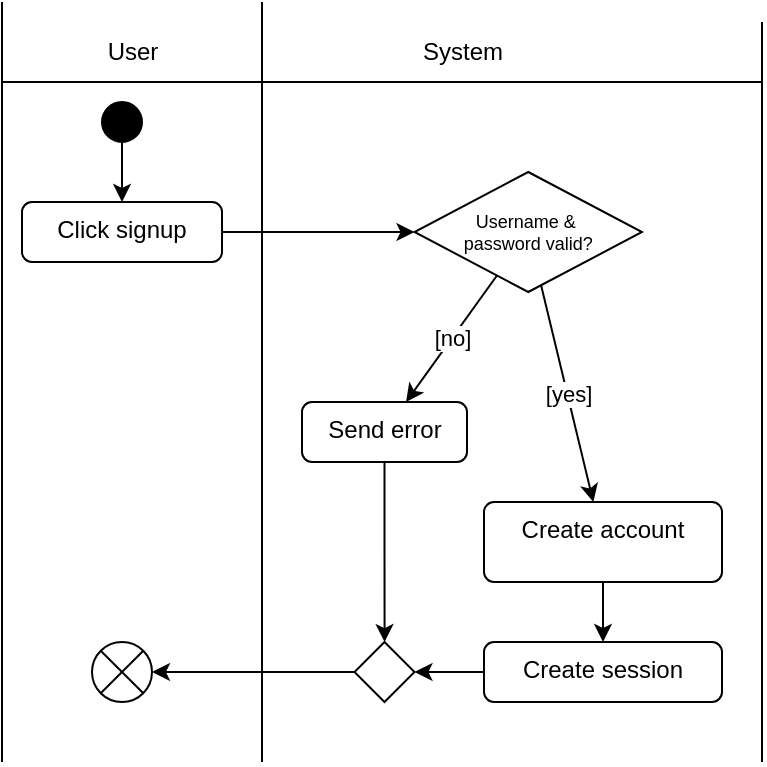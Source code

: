 <mxfile version="28.1.2">
  <diagram name="Page-1" id="Yr4BOMMFlqmh8c5RuyGG">
    <mxGraphModel dx="983" dy="570" grid="1" gridSize="10" guides="1" tooltips="1" connect="1" arrows="1" fold="1" page="1" pageScale="1" pageWidth="827" pageHeight="1169" math="0" shadow="0">
      <root>
        <mxCell id="0" />
        <mxCell id="1" parent="0" />
        <mxCell id="x9LDlvA2faZpsrg1kULh-1" value="User" style="text;html=1;align=center;verticalAlign=middle;resizable=0;points=[];autosize=1;strokeColor=none;fillColor=none;" parent="1" vertex="1">
          <mxGeometry x="120" y="90" width="50" height="30" as="geometry" />
        </mxCell>
        <mxCell id="x9LDlvA2faZpsrg1kULh-2" value="System" style="text;html=1;align=center;verticalAlign=middle;resizable=0;points=[];autosize=1;strokeColor=none;fillColor=none;" parent="1" vertex="1">
          <mxGeometry x="280" y="90" width="60" height="30" as="geometry" />
        </mxCell>
        <mxCell id="x9LDlvA2faZpsrg1kULh-3" value="" style="endArrow=none;html=1;rounded=0;" parent="1" edge="1">
          <mxGeometry width="50" height="50" relative="1" as="geometry">
            <mxPoint x="80" y="460" as="sourcePoint" />
            <mxPoint x="80" y="80" as="targetPoint" />
          </mxGeometry>
        </mxCell>
        <mxCell id="x9LDlvA2faZpsrg1kULh-4" value="" style="endArrow=none;html=1;rounded=0;" parent="1" edge="1">
          <mxGeometry width="50" height="50" relative="1" as="geometry">
            <mxPoint x="210" y="460" as="sourcePoint" />
            <mxPoint x="210" y="80" as="targetPoint" />
          </mxGeometry>
        </mxCell>
        <mxCell id="x9LDlvA2faZpsrg1kULh-5" value="" style="endArrow=none;html=1;rounded=0;" parent="1" edge="1">
          <mxGeometry width="50" height="50" relative="1" as="geometry">
            <mxPoint x="460" y="460" as="sourcePoint" />
            <mxPoint x="460" y="90" as="targetPoint" />
          </mxGeometry>
        </mxCell>
        <mxCell id="x9LDlvA2faZpsrg1kULh-6" value="" style="endArrow=none;html=1;rounded=0;" parent="1" edge="1">
          <mxGeometry width="50" height="50" relative="1" as="geometry">
            <mxPoint x="460" y="120" as="sourcePoint" />
            <mxPoint x="80" y="120" as="targetPoint" />
          </mxGeometry>
        </mxCell>
        <mxCell id="x9LDlvA2faZpsrg1kULh-14" style="edgeStyle=orthogonalEdgeStyle;rounded=0;orthogonalLoop=1;jettySize=auto;html=1;" parent="1" source="x9LDlvA2faZpsrg1kULh-7" target="x9LDlvA2faZpsrg1kULh-8" edge="1">
          <mxGeometry relative="1" as="geometry" />
        </mxCell>
        <mxCell id="x9LDlvA2faZpsrg1kULh-7" value="" style="ellipse;fillColor=strokeColor;html=1;" parent="1" vertex="1">
          <mxGeometry x="130" y="130" width="20" height="20" as="geometry" />
        </mxCell>
        <mxCell id="nB-pUxek_xGMYTWYIG6n-1" style="edgeStyle=orthogonalEdgeStyle;rounded=0;orthogonalLoop=1;jettySize=auto;html=1;" edge="1" parent="1" source="x9LDlvA2faZpsrg1kULh-8" target="x9LDlvA2faZpsrg1kULh-10">
          <mxGeometry relative="1" as="geometry" />
        </mxCell>
        <mxCell id="x9LDlvA2faZpsrg1kULh-8" value="Click signup" style="html=1;align=center;verticalAlign=top;rounded=1;absoluteArcSize=1;arcSize=10;dashed=0;whiteSpace=wrap;" parent="1" vertex="1">
          <mxGeometry x="90" y="180" width="100" height="30" as="geometry" />
        </mxCell>
        <mxCell id="x9LDlvA2faZpsrg1kULh-16" value="[no]" style="rounded=0;orthogonalLoop=1;jettySize=auto;html=1;" parent="1" source="x9LDlvA2faZpsrg1kULh-10" target="x9LDlvA2faZpsrg1kULh-15" edge="1">
          <mxGeometry relative="1" as="geometry" />
        </mxCell>
        <mxCell id="x9LDlvA2faZpsrg1kULh-18" value="[yes]" style="rounded=0;orthogonalLoop=1;jettySize=auto;html=1;" parent="1" source="x9LDlvA2faZpsrg1kULh-10" target="x9LDlvA2faZpsrg1kULh-17" edge="1">
          <mxGeometry relative="1" as="geometry" />
        </mxCell>
        <mxCell id="x9LDlvA2faZpsrg1kULh-10" value="Username &amp; &#xa;password valid?" style="rhombus;fontSize=9;" parent="1" vertex="1">
          <mxGeometry x="286.25" y="165" width="113.75" height="60" as="geometry" />
        </mxCell>
        <mxCell id="x9LDlvA2faZpsrg1kULh-27" style="edgeStyle=orthogonalEdgeStyle;rounded=0;orthogonalLoop=1;jettySize=auto;html=1;" parent="1" source="x9LDlvA2faZpsrg1kULh-15" target="x9LDlvA2faZpsrg1kULh-25" edge="1">
          <mxGeometry relative="1" as="geometry" />
        </mxCell>
        <mxCell id="x9LDlvA2faZpsrg1kULh-15" value="Send error" style="html=1;align=center;verticalAlign=top;rounded=1;absoluteArcSize=1;arcSize=10;dashed=0;whiteSpace=wrap;" parent="1" vertex="1">
          <mxGeometry x="230" y="280" width="82.5" height="30" as="geometry" />
        </mxCell>
        <mxCell id="FWpDEISwyhDTJPlVvAqG-5" style="edgeStyle=orthogonalEdgeStyle;rounded=0;orthogonalLoop=1;jettySize=auto;html=1;" parent="1" source="x9LDlvA2faZpsrg1kULh-17" target="FWpDEISwyhDTJPlVvAqG-4" edge="1">
          <mxGeometry relative="1" as="geometry" />
        </mxCell>
        <mxCell id="x9LDlvA2faZpsrg1kULh-17" value="Create account" style="html=1;align=center;verticalAlign=top;rounded=1;absoluteArcSize=1;arcSize=10;dashed=0;whiteSpace=wrap;" parent="1" vertex="1">
          <mxGeometry x="321" y="330" width="119" height="40" as="geometry" />
        </mxCell>
        <mxCell id="x9LDlvA2faZpsrg1kULh-19" value="" style="shape=sumEllipse;perimeter=ellipsePerimeter;html=1;backgroundOutline=1;" parent="1" vertex="1">
          <mxGeometry x="125" y="400" width="30" height="30" as="geometry" />
        </mxCell>
        <mxCell id="x9LDlvA2faZpsrg1kULh-28" style="edgeStyle=orthogonalEdgeStyle;rounded=0;orthogonalLoop=1;jettySize=auto;html=1;" parent="1" source="x9LDlvA2faZpsrg1kULh-25" target="x9LDlvA2faZpsrg1kULh-19" edge="1">
          <mxGeometry relative="1" as="geometry" />
        </mxCell>
        <mxCell id="x9LDlvA2faZpsrg1kULh-25" value="" style="rhombus;" parent="1" vertex="1">
          <mxGeometry x="256.25" y="400" width="30" height="30" as="geometry" />
        </mxCell>
        <mxCell id="FWpDEISwyhDTJPlVvAqG-6" style="edgeStyle=orthogonalEdgeStyle;rounded=0;orthogonalLoop=1;jettySize=auto;html=1;" parent="1" source="FWpDEISwyhDTJPlVvAqG-4" target="x9LDlvA2faZpsrg1kULh-25" edge="1">
          <mxGeometry relative="1" as="geometry" />
        </mxCell>
        <mxCell id="FWpDEISwyhDTJPlVvAqG-4" value="Create session" style="html=1;align=center;verticalAlign=top;rounded=1;absoluteArcSize=1;arcSize=10;dashed=0;whiteSpace=wrap;" parent="1" vertex="1">
          <mxGeometry x="321" y="400" width="119" height="30" as="geometry" />
        </mxCell>
      </root>
    </mxGraphModel>
  </diagram>
</mxfile>

